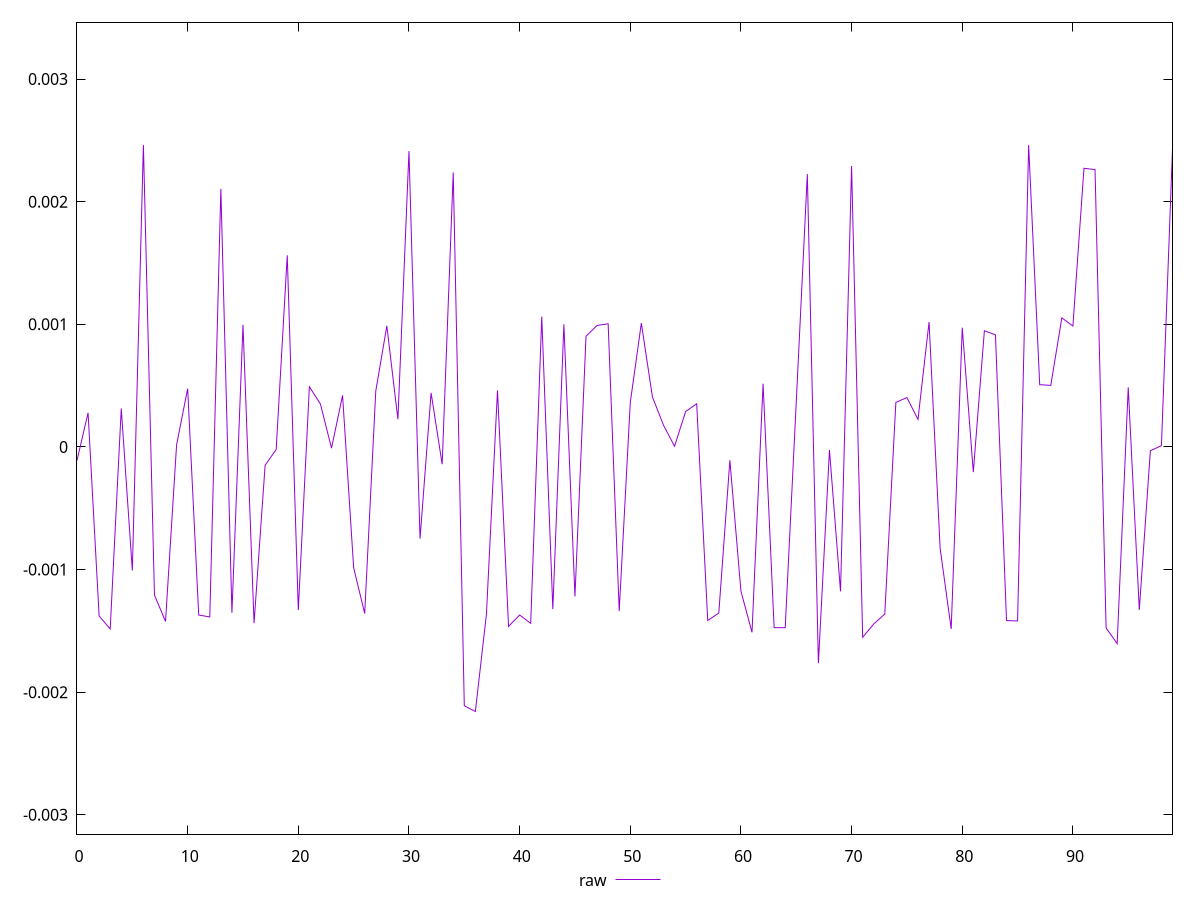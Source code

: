 reset

$raw <<EOF
0 -0.00010993339463884976
1 0.0002785164276648827
2 -0.0013783763953156775
3 -0.0014841695556842666
4 0.0003137719165196817
5 -0.0010077227898342945
6 0.0024632437711335007
7 -0.0012081612522018249
8 -0.0014225654637119744
9 0.000017258834147677038
10 0.00047590163041068056
11 -0.0013705707042413356
12 -0.001386224969134558
13 0.002104602497242756
14 -0.0013523641131730512
15 0.0009967585426377003
16 -0.0014369196387356614
17 -0.0001493403769835222
18 -0.000020729512550048957
19 0.0015632728576082595
20 -0.0013301418562574935
21 0.0004914190424701284
22 0.00034948079519617534
23 -0.000009694826817429614
24 0.00042087994048946835
25 -0.0009851248385558391
26 -0.0013578043642229998
27 0.0004557374274913434
28 0.0009870672431318297
29 0.0002255125526570567
30 0.00241270716140594
31 -0.000747888701828173
32 0.00044097493988599966
33 -0.0001404608917339506
34 0.002238900269006584
35 -0.0021102794803083604
36 -0.0021574016333571334
37 -0.0013639098945167566
38 0.0004618759709149819
39 -0.0014631267458499347
40 -0.0013704098767203627
41 -0.0014384655082950025
42 0.001062367250237024
43 -0.001321628858076434
44 0.001000486377747077
45 -0.001218789674283629
46 0.0009030758745879482
47 0.000991417707143087
48 0.0010042674733342484
49 -0.0013378626552234395
50 0.00036220479148065654
51 0.0010103983884907394
52 0.00040867988280090584
53 0.00017742977677126848
54 0.000005465739506466671
55 0.0002888171888488755
56 0.00035216441911312737
57 -0.0014155403532041277
58 -0.0013543211175908504
59 -0.0001085098819390612
60 -0.0011759904615010997
61 -0.0015114730128411103
62 0.000515881617712052
63 -0.0014734986309010289
64 -0.0014741869441697191
65 0.00036800036129279234
66 0.0022252741882923875
67 -0.0017635489025321328
68 -0.000024617568838619097
69 -0.001177674192015895
70 0.0022912236348947026
71 -0.0015522627486863777
72 -0.001443778889640187
73 -0.0013624491096872464
74 0.00036340904988109765
75 0.0004027158354230126
76 0.0002247160130552045
77 0.0010188353077660846
78 -0.0008249717868520637
79 -0.0014843887892309747
80 0.0009725755017375394
81 -0.00020484966395598826
82 0.0009474855397681377
83 0.0009145201564229196
84 -0.0014160650553261538
85 -0.00141882249038015
86 0.002462099420126486
87 0.0005077985219958111
88 0.0005022297010729044
89 0.00105248983355226
90 0.0009864696256982343
91 0.002272708093503427
92 0.0022623467562256842
93 -0.001476573362866942
94 -0.0016035472241235716
95 0.0004860953288368586
96 -0.0013285143780356772
97 -0.000030664859878553604
98 0.000010723000111748649
99 0.002431438719666358
EOF

set key outside below
set xrange [0:99]
set yrange [-0.0031574016333571335:0.0034632437711335008]
set trange [-0.0031574016333571335:0.0034632437711335008]
set terminal svg size 640, 500 enhanced background rgb 'white'
set output "report_00008_2021-01-22T20:58:29.167/meta/score-difference/samples/pages+cached+noexternal+nosvg/raw/values.svg"

plot $raw title "raw" with line

reset
